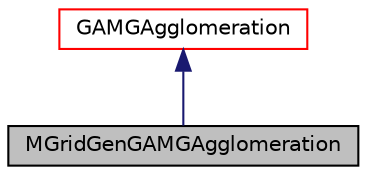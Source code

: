 digraph "MGridGenGAMGAgglomeration"
{
  bgcolor="transparent";
  edge [fontname="Helvetica",fontsize="10",labelfontname="Helvetica",labelfontsize="10"];
  node [fontname="Helvetica",fontsize="10",shape=record];
  Node1 [label="MGridGenGAMGAgglomeration",height=0.2,width=0.4,color="black", fillcolor="grey75", style="filled" fontcolor="black"];
  Node2 -> Node1 [dir="back",color="midnightblue",fontsize="10",style="solid",fontname="Helvetica"];
  Node2 [label="GAMGAgglomeration",height=0.2,width=0.4,color="red",URL="$classFoam_1_1GAMGAgglomeration.html",tooltip="Geometric agglomerated algebraic multigrid agglomeration class. "];
}
